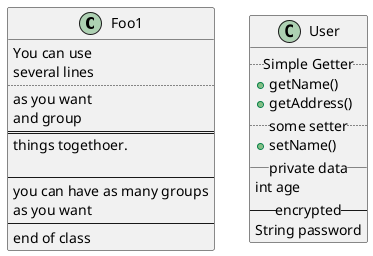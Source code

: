 @startuml
class Foo1 {
    You can use
    several lines
    ..
    as you want
    and group
    ==
    things togethoer.

    --
    you can have as many groups
    as you want
    --
    end of class
}

class User {
    .. Simple Getter ..
    + getName()
    + getAddress()
    .. some setter ..
    + setName()
    __ private data __
    int age
    -- encrypted --
    String password
}
@enduml
